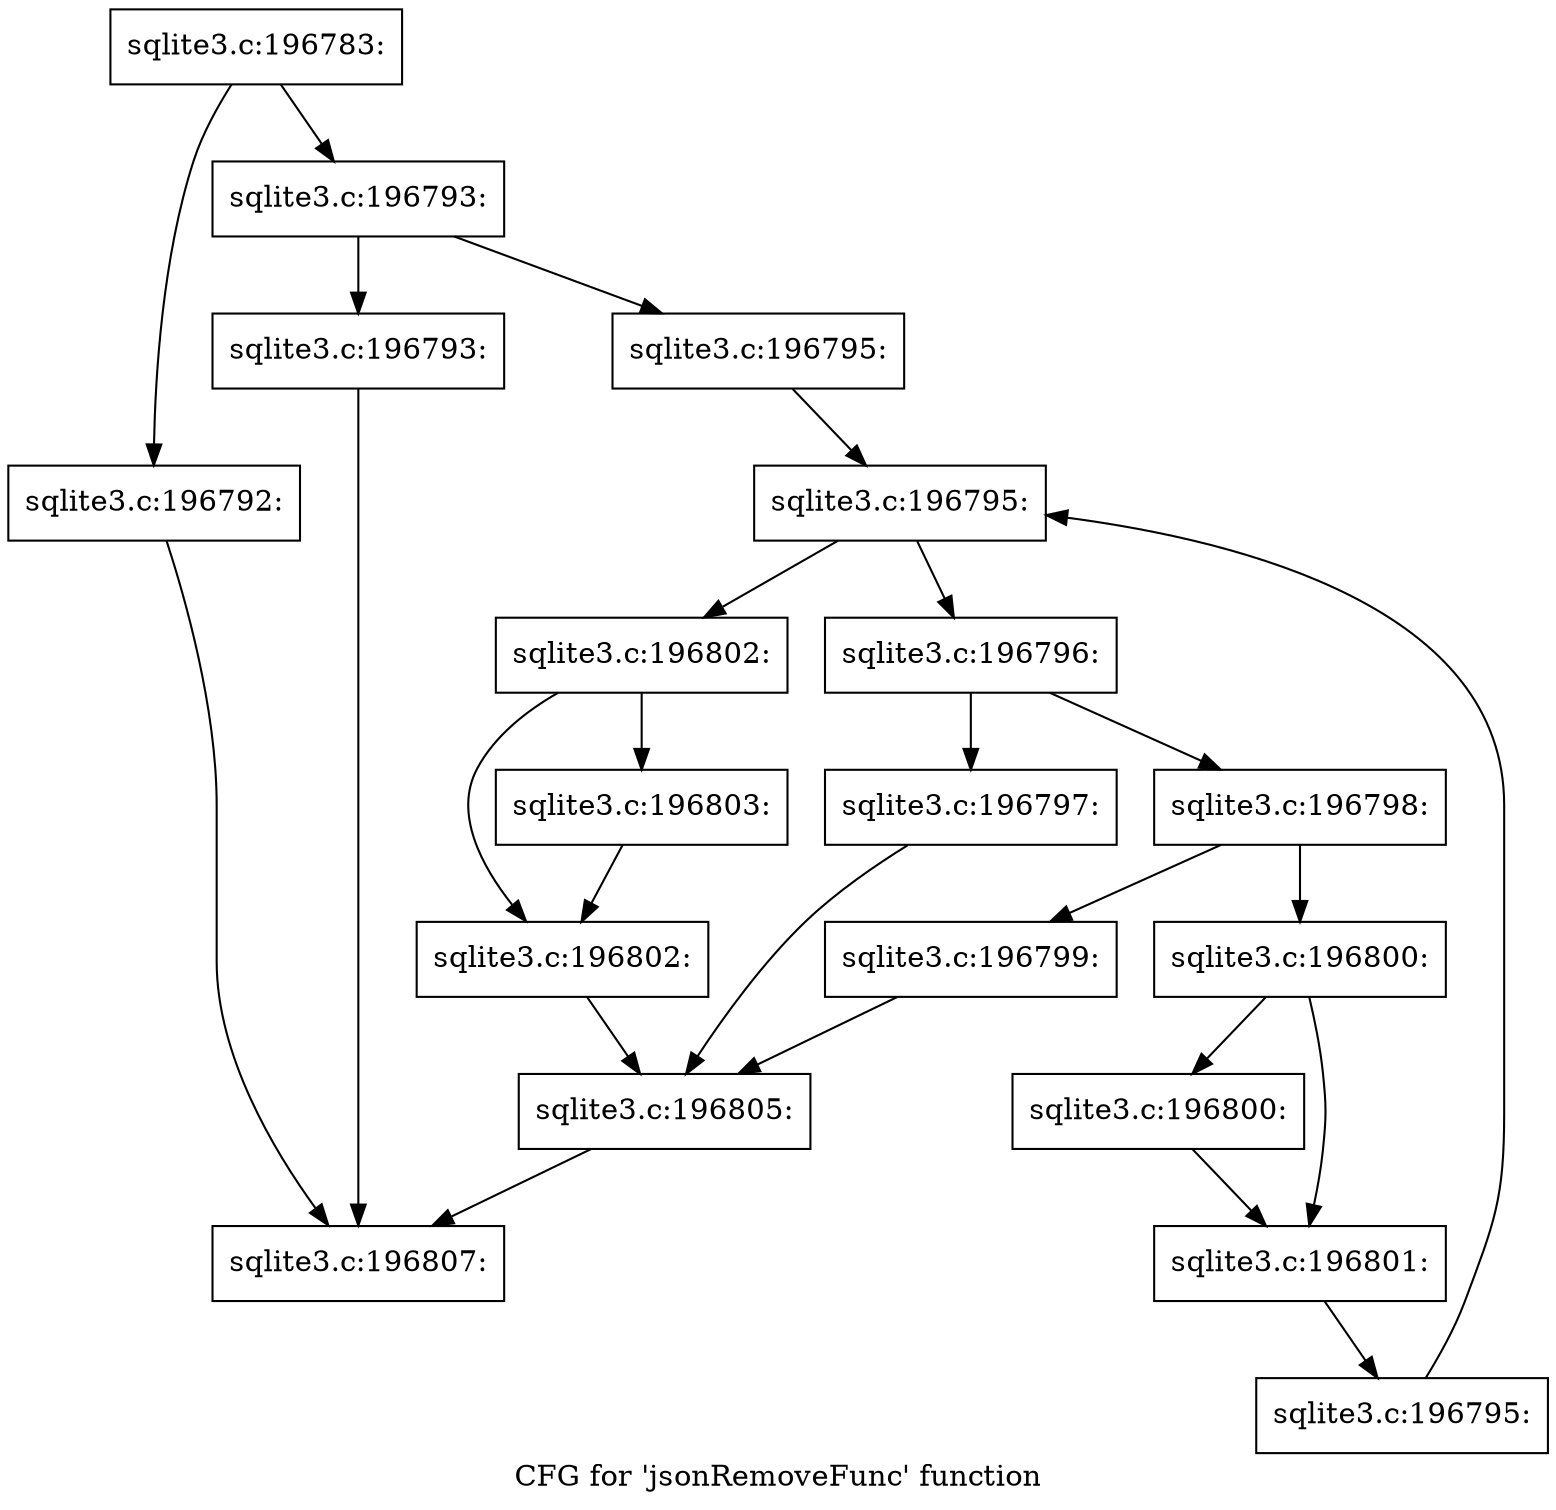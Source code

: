 digraph "CFG for 'jsonRemoveFunc' function" {
	label="CFG for 'jsonRemoveFunc' function";

	Node0x55c0f6e06220 [shape=record,label="{sqlite3.c:196783:}"];
	Node0x55c0f6e06220 -> Node0x55c0fa7cddc0;
	Node0x55c0f6e06220 -> Node0x55c0fa7cde10;
	Node0x55c0fa7cddc0 [shape=record,label="{sqlite3.c:196792:}"];
	Node0x55c0fa7cddc0 -> Node0x55c0f6e106d0;
	Node0x55c0fa7cde10 [shape=record,label="{sqlite3.c:196793:}"];
	Node0x55c0fa7cde10 -> Node0x55c0fa7ce160;
	Node0x55c0fa7cde10 -> Node0x55c0fa7ce1b0;
	Node0x55c0fa7ce160 [shape=record,label="{sqlite3.c:196793:}"];
	Node0x55c0fa7ce160 -> Node0x55c0f6e106d0;
	Node0x55c0fa7ce1b0 [shape=record,label="{sqlite3.c:196795:}"];
	Node0x55c0fa7ce1b0 -> Node0x55c0fa7ce970;
	Node0x55c0fa7ce970 [shape=record,label="{sqlite3.c:196795:}"];
	Node0x55c0fa7ce970 -> Node0x55c0fa7cf0f0;
	Node0x55c0fa7ce970 -> Node0x55c0f6e05f60;
	Node0x55c0fa7cf0f0 [shape=record,label="{sqlite3.c:196796:}"];
	Node0x55c0fa7cf0f0 -> Node0x55c0fa7cf740;
	Node0x55c0fa7cf0f0 -> Node0x55c0fa7cf790;
	Node0x55c0fa7cf740 [shape=record,label="{sqlite3.c:196797:}"];
	Node0x55c0fa7cf740 -> Node0x55c0fa7d0260;
	Node0x55c0fa7cf790 [shape=record,label="{sqlite3.c:196798:}"];
	Node0x55c0fa7cf790 -> Node0x55c0f6e10550;
	Node0x55c0fa7cf790 -> Node0x55c0fa7d0ad0;
	Node0x55c0f6e10550 [shape=record,label="{sqlite3.c:196799:}"];
	Node0x55c0f6e10550 -> Node0x55c0fa7d0260;
	Node0x55c0fa7d0ad0 [shape=record,label="{sqlite3.c:196800:}"];
	Node0x55c0fa7d0ad0 -> Node0x55c0fa7d11b0;
	Node0x55c0fa7d0ad0 -> Node0x55c0fa7d1200;
	Node0x55c0fa7d11b0 [shape=record,label="{sqlite3.c:196800:}"];
	Node0x55c0fa7d11b0 -> Node0x55c0fa7d1200;
	Node0x55c0fa7d1200 [shape=record,label="{sqlite3.c:196801:}"];
	Node0x55c0fa7d1200 -> Node0x55c0fa7cf060;
	Node0x55c0fa7cf060 [shape=record,label="{sqlite3.c:196795:}"];
	Node0x55c0fa7cf060 -> Node0x55c0fa7ce970;
	Node0x55c0f6e05f60 [shape=record,label="{sqlite3.c:196802:}"];
	Node0x55c0f6e05f60 -> Node0x55c0fa7d1a10;
	Node0x55c0f6e05f60 -> Node0x55c0fa7d1a60;
	Node0x55c0fa7d1a10 [shape=record,label="{sqlite3.c:196803:}"];
	Node0x55c0fa7d1a10 -> Node0x55c0fa7d1a60;
	Node0x55c0fa7d1a60 [shape=record,label="{sqlite3.c:196802:}"];
	Node0x55c0fa7d1a60 -> Node0x55c0fa7d0260;
	Node0x55c0fa7d0260 [shape=record,label="{sqlite3.c:196805:}"];
	Node0x55c0fa7d0260 -> Node0x55c0f6e106d0;
	Node0x55c0f6e106d0 [shape=record,label="{sqlite3.c:196807:}"];
}
